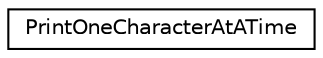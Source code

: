 digraph "Graphical Class Hierarchy"
{
 // LATEX_PDF_SIZE
  edge [fontname="Helvetica",fontsize="10",labelfontname="Helvetica",labelfontsize="10"];
  node [fontname="Helvetica",fontsize="10",shape=record];
  rankdir="LR";
  Node0 [label="PrintOneCharacterAtATime",height=0.2,width=0.4,color="black", fillcolor="white", style="filled",URL="$structPrintOneCharacterAtATime.html",tooltip=" "];
}
